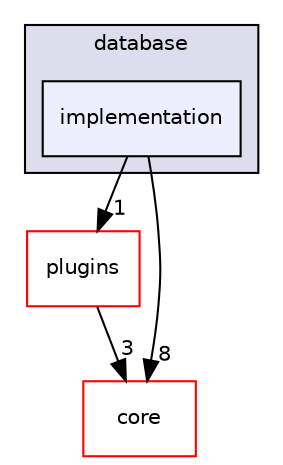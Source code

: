digraph "src/database/implementation" {
  compound=true
  node [ fontsize="10", fontname="Helvetica"];
  edge [ labelfontsize="10", labelfontname="Helvetica"];
  subgraph clusterdir_803ee67260c130b45d29089798491ab2 {
    graph [ bgcolor="#ddddee", pencolor="black", label="database" fontname="Helvetica", fontsize="10", URL="dir_803ee67260c130b45d29089798491ab2.html"]
  dir_33c23cf4335404e238116aa0329c21c1 [shape=box, label="implementation", style="filled", fillcolor="#eeeeff", pencolor="black", URL="dir_33c23cf4335404e238116aa0329c21c1.html"];
  }
  dir_7020b8b7abcceffa3f9f7a2d24718f16 [shape=box label="plugins" fillcolor="white" style="filled" color="red" URL="dir_7020b8b7abcceffa3f9f7a2d24718f16.html"];
  dir_aebb8dcc11953d78e620bbef0b9e2183 [shape=box label="core" fillcolor="white" style="filled" color="red" URL="dir_aebb8dcc11953d78e620bbef0b9e2183.html"];
  dir_7020b8b7abcceffa3f9f7a2d24718f16->dir_aebb8dcc11953d78e620bbef0b9e2183 [headlabel="3", labeldistance=1.5 headhref="dir_000045_000001.html"];
  dir_33c23cf4335404e238116aa0329c21c1->dir_7020b8b7abcceffa3f9f7a2d24718f16 [headlabel="1", labeldistance=1.5 headhref="dir_000018_000045.html"];
  dir_33c23cf4335404e238116aa0329c21c1->dir_aebb8dcc11953d78e620bbef0b9e2183 [headlabel="8", labeldistance=1.5 headhref="dir_000018_000001.html"];
}
